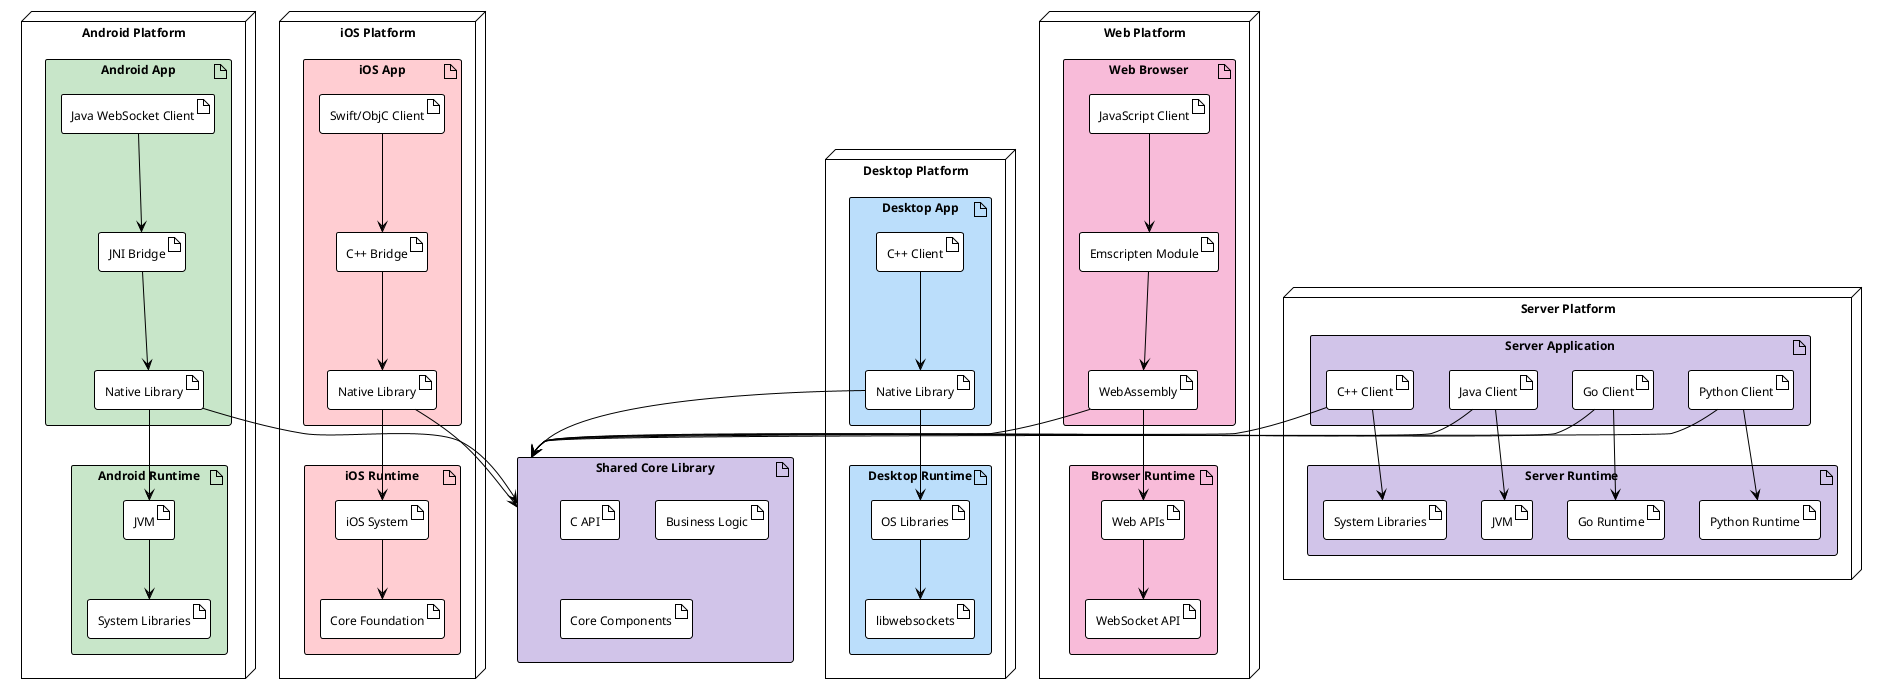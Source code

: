 @startuml DeploymentDiagram

!theme plain
skinparam nodeFontSize 12
skinparam artifactFontSize 12
skinparam packageFontSize 14

node "Android Platform" as ANDROID {
    artifact "Android App" as ANDROID_APP #C8E6C9 {
        artifact "Java WebSocket Client" as ANDROID_JAVA
        artifact "JNI Bridge" as ANDROID_JNI
        artifact "Native Library" as ANDROID_NATIVE
    }
    
    artifact "Android Runtime" as ANDROID_RUNTIME #C8E6C9 {
        artifact "JVM" as ANDROID_JVM
        artifact "System Libraries" as ANDROID_SYS
    }
}

node "iOS Platform" as IOS {
    artifact "iOS App" as IOS_APP #FFCDD2 {
        artifact "Swift/ObjC Client" as IOS_CLIENT
        artifact "C++ Bridge" as IOS_CPP
        artifact "Native Library" as IOS_NATIVE
    }
    
    artifact "iOS Runtime" as IOS_RUNTIME #FFCDD2 {
        artifact "iOS System" as IOS_SYS
        artifact "Core Foundation" as IOS_CF
    }
}

node "Desktop Platform" as DESKTOP {
    artifact "Desktop App" as DESKTOP_APP #BBDEFB {
        artifact "C++ Client" as DESKTOP_CPP
        artifact "Native Library" as DESKTOP_NATIVE
    }
    
    artifact "Desktop Runtime" as DESKTOP_RUNTIME #BBDEFB {
        artifact "OS Libraries" as DESKTOP_SYS
        artifact "libwebsockets" as DESKTOP_LWS
    }
}

node "Web Platform" as WEB {
    artifact "Web Browser" as WEB_BROWSER #F8BBD9 {
        artifact "JavaScript Client" as WEB_JS
        artifact "Emscripten Module" as WEB_EM
        artifact "WebAssembly" as WEB_WASM
    }
    
    artifact "Browser Runtime" as WEB_RUNTIME #F8BBD9 {
        artifact "Web APIs" as WEB_APIS
        artifact "WebSocket API" as WEB_WS_API
    }
}

node "Server Platform" as SERVER {
    artifact "Server Application" as SERVER_APP #D1C4E9 {
        artifact "Python Client" as SERVER_PYTHON
        artifact "Go Client" as SERVER_GO
        artifact "Java Client" as SERVER_JAVA
        artifact "C++ Client" as SERVER_CPP
    }
    
    artifact "Server Runtime" as SERVER_RUNTIME #D1C4E9 {
        artifact "Python Runtime" as SERVER_PY_RUNTIME
        artifact "Go Runtime" as SERVER_GO_RUNTIME
        artifact "JVM" as SERVER_JVM
        artifact "System Libraries" as SERVER_SYS
    }
}

' 跨平台共享组件
artifact "Shared Core Library" as SHARED_CORE #D1C4E9 {
    artifact "C API" as SHARED_C_API
    artifact "Business Logic" as SHARED_BUSINESS
    artifact "Core Components" as SHARED_COMPONENTS
}

' Android 平台关系
ANDROID_JAVA --> ANDROID_JNI
ANDROID_JNI --> ANDROID_NATIVE
ANDROID_NATIVE --> ANDROID_JVM
ANDROID_JVM --> ANDROID_SYS

' iOS 平台关系
IOS_CLIENT --> IOS_CPP
IOS_CPP --> IOS_NATIVE
IOS_NATIVE --> IOS_SYS
IOS_SYS --> IOS_CF

' Desktop 平台关系
DESKTOP_CPP --> DESKTOP_NATIVE
DESKTOP_NATIVE --> DESKTOP_SYS
DESKTOP_SYS --> DESKTOP_LWS

' Web 平台关系
WEB_JS --> WEB_EM
WEB_EM --> WEB_WASM
WEB_WASM --> WEB_APIS
WEB_APIS --> WEB_WS_API

' Server 平台关系
SERVER_PYTHON --> SERVER_PY_RUNTIME
SERVER_GO --> SERVER_GO_RUNTIME
SERVER_JAVA --> SERVER_JVM
SERVER_CPP --> SERVER_SYS

' 共享组件关系
ANDROID_NATIVE --> SHARED_CORE
IOS_NATIVE --> SHARED_CORE
DESKTOP_NATIVE --> SHARED_CORE
WEB_WASM --> SHARED_CORE
SERVER_PYTHON --> SHARED_CORE
SERVER_GO --> SHARED_CORE
SERVER_JAVA --> SHARED_CORE
SERVER_CPP --> SHARED_CORE

@enduml 